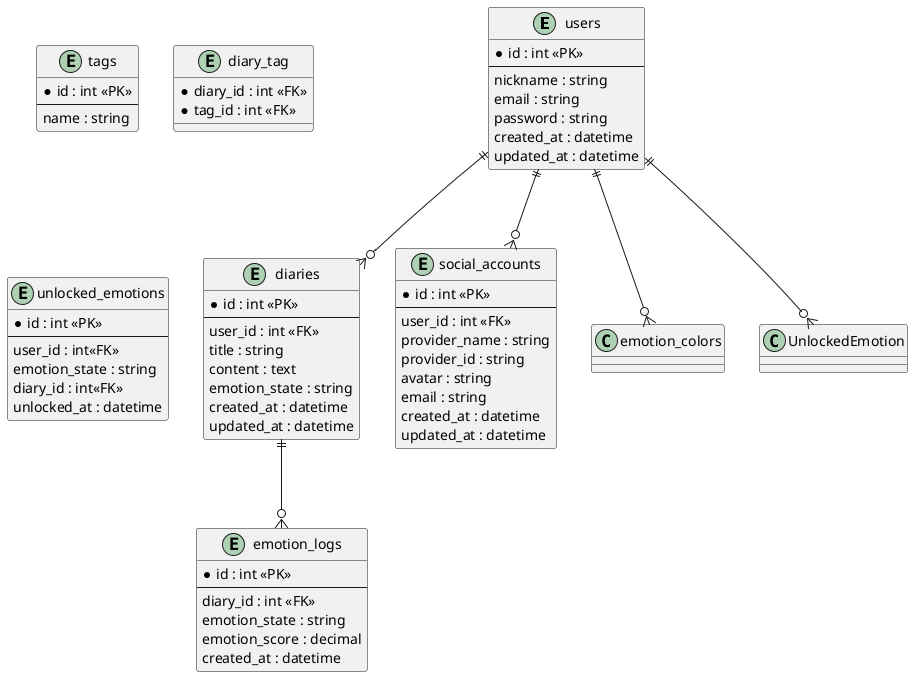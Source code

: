 @startuml

entity users {
  *id : int <<PK>>
  --
  nickname : string
  email : string
  password : string
  created_at : datetime
  updated_at : datetime
}

entity diaries {
  *id : int <<PK>>
  --
  user_id : int <<FK>>
  title : string
  content : text
  emotion_state : string
  created_at : datetime
  updated_at : datetime
}

entity tags {
  *id : int <<PK>>
  --
  name : string
}

entity diary_tag {
  *diary_id : int <<FK>>
  *tag_id : int <<FK>>
}

entity emotion_logs {
  *id : int <<PK>>
  --
  diary_id : int <<FK>>
  emotion_state : string
  emotion_score : decimal
  created_at : datetime
}

entity unlocked_emotions {
  *id : int <<PK>>
  --
  user_id : int<<FK>>
  emotion_state : string
  diary_id : int<<FK>>
  unlocked_at : datetime
}

entity social_accounts {
  *id : int <<PK>>
  --
  user_id : int <<FK>>
  provider_name : string
  provider_id : string
  avatar : string
  email : string
  created_at : datetime
  updated_at : datetime
}

' リレーション定義
users ||--o{ diaries : ""
diaries ||--o{ emotion_logs : ""
users ||--o{ emotion_colors : ""
users ||--o{ social_accounts : ""
users ||--o{ UnlockedEmotion : ""

@enduml
